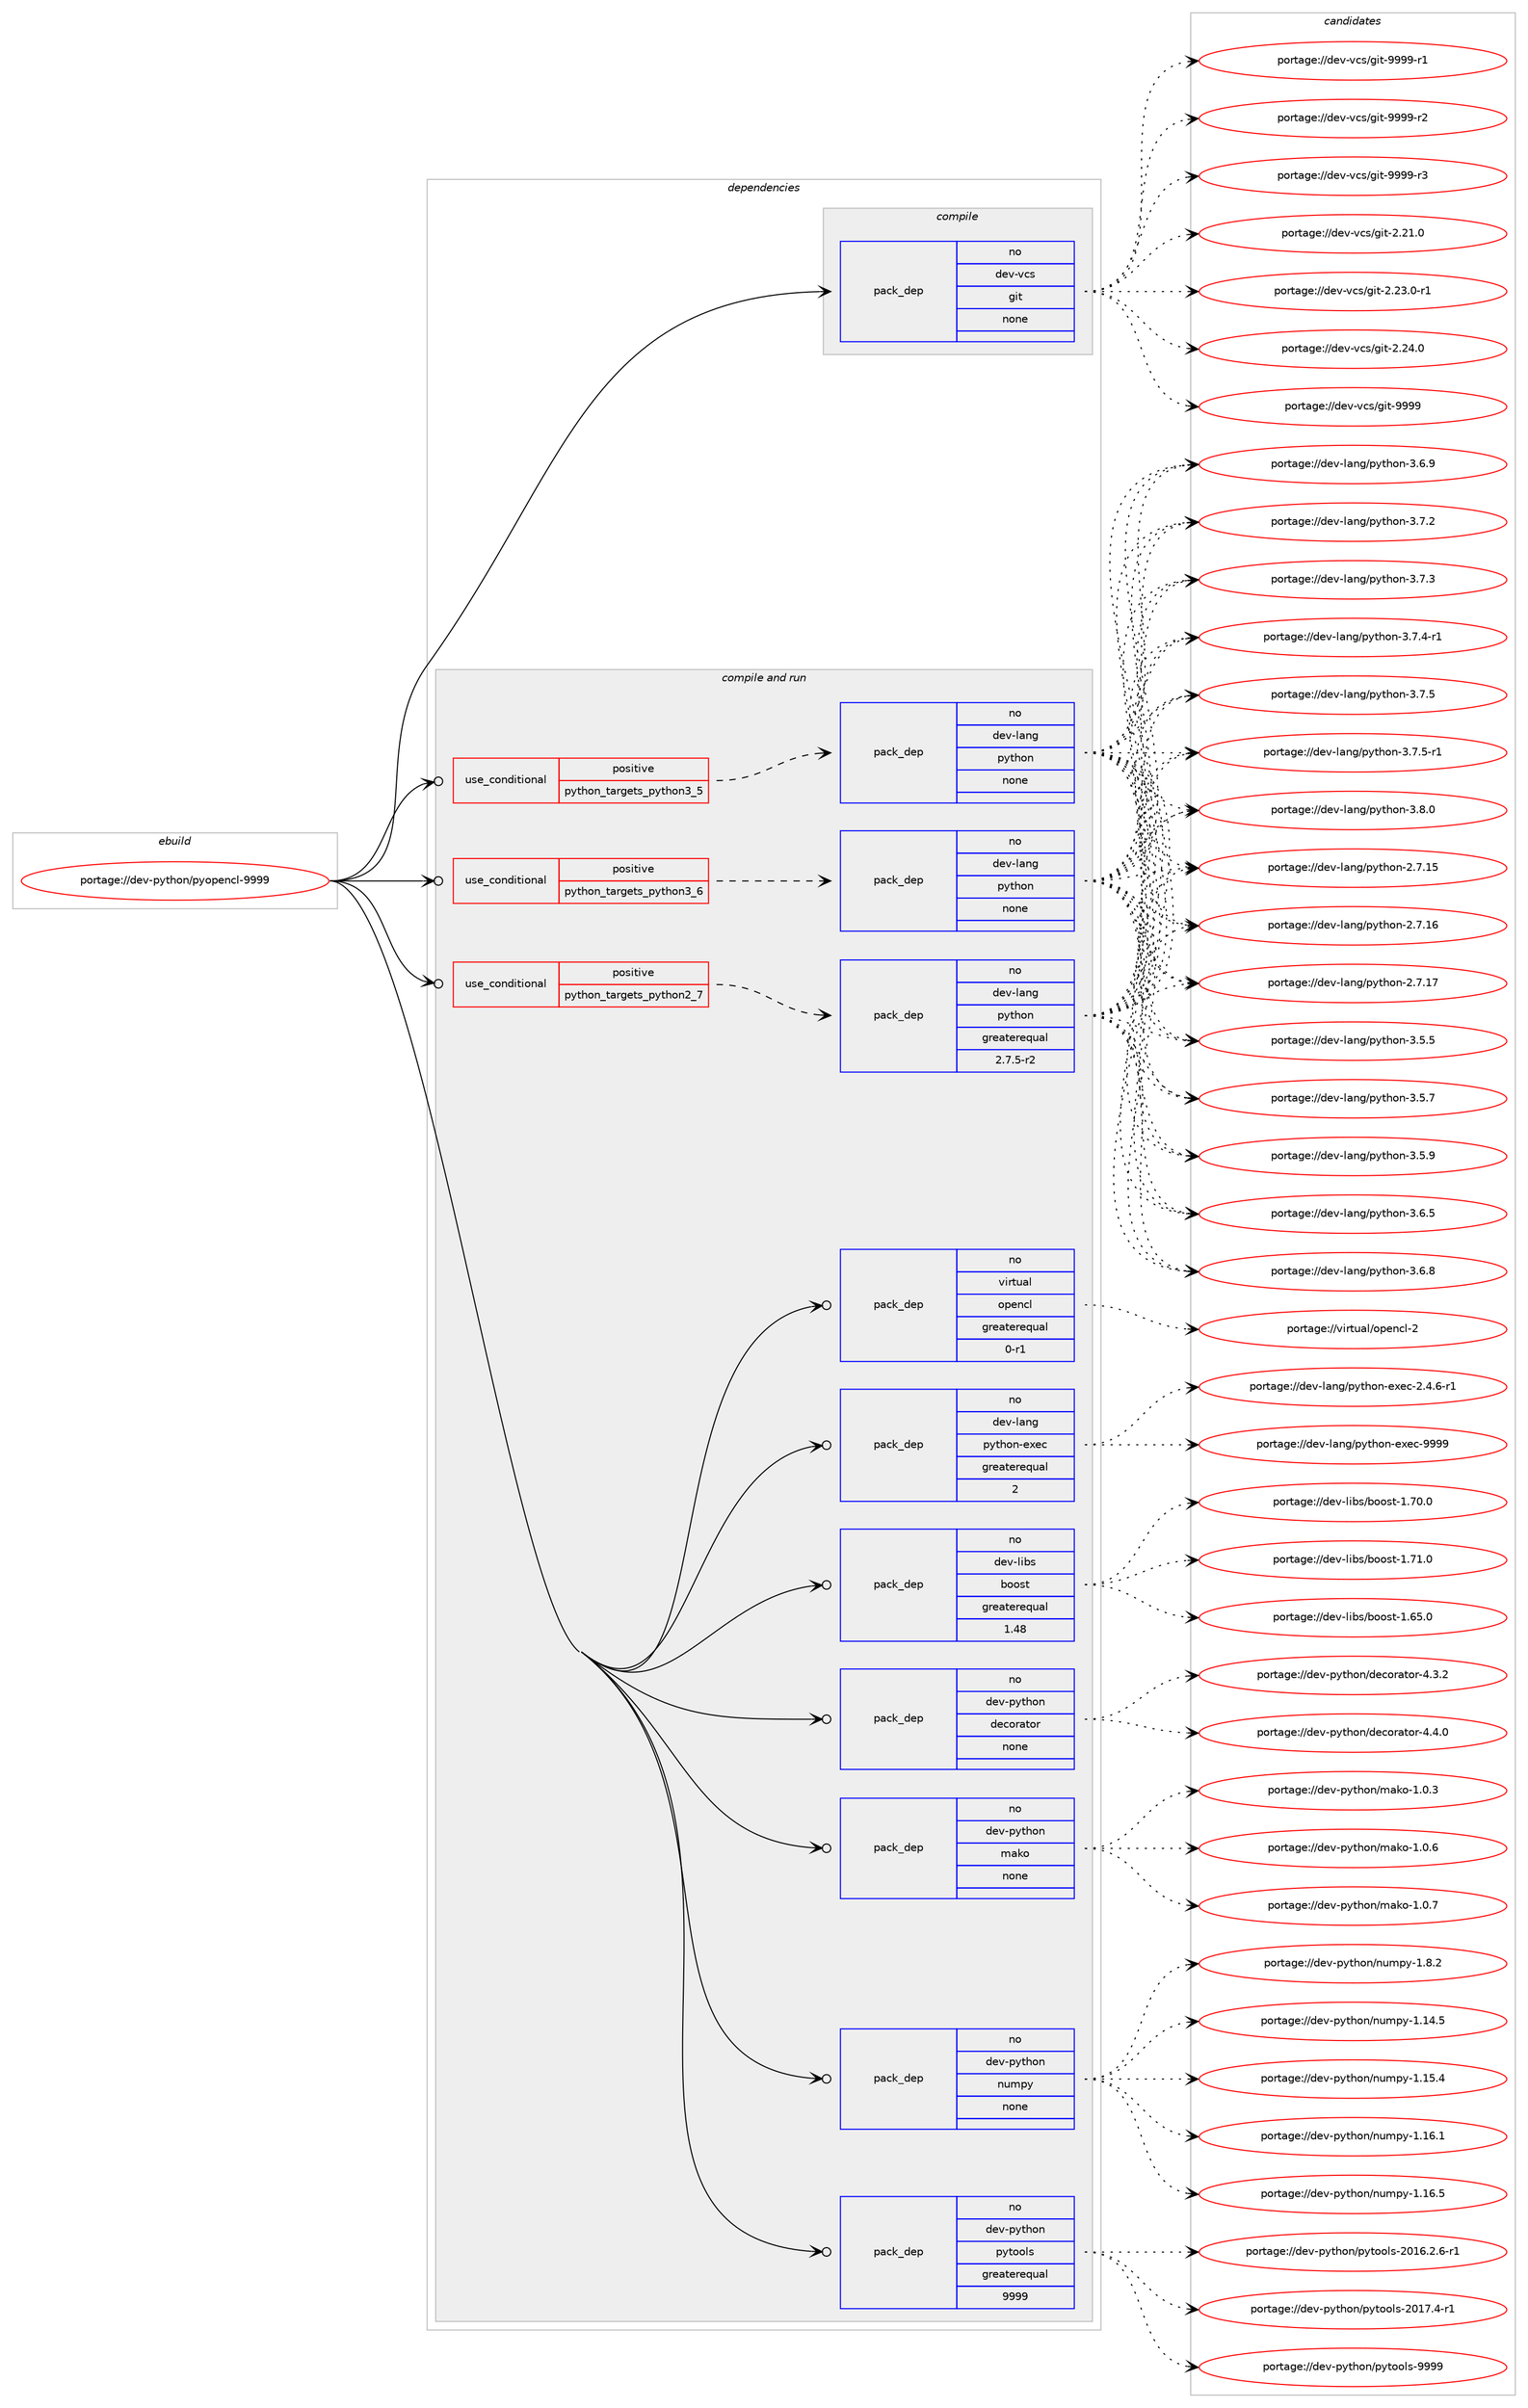 digraph prolog {

# *************
# Graph options
# *************

newrank=true;
concentrate=true;
compound=true;
graph [rankdir=LR,fontname=Helvetica,fontsize=10,ranksep=1.5];#, ranksep=2.5, nodesep=0.2];
edge  [arrowhead=vee];
node  [fontname=Helvetica,fontsize=10];

# **********
# The ebuild
# **********

subgraph cluster_leftcol {
color=gray;
rank=same;
label=<<i>ebuild</i>>;
id [label="portage://dev-python/pyopencl-9999", color=red, width=4, href="../dev-python/pyopencl-9999.svg"];
}

# ****************
# The dependencies
# ****************

subgraph cluster_midcol {
color=gray;
label=<<i>dependencies</i>>;
subgraph cluster_compile {
fillcolor="#eeeeee";
style=filled;
label=<<i>compile</i>>;
subgraph pack123284 {
dependency162331 [label=<<TABLE BORDER="0" CELLBORDER="1" CELLSPACING="0" CELLPADDING="4" WIDTH="220"><TR><TD ROWSPAN="6" CELLPADDING="30">pack_dep</TD></TR><TR><TD WIDTH="110">no</TD></TR><TR><TD>dev-vcs</TD></TR><TR><TD>git</TD></TR><TR><TD>none</TD></TR><TR><TD></TD></TR></TABLE>>, shape=none, color=blue];
}
id:e -> dependency162331:w [weight=20,style="solid",arrowhead="vee"];
}
subgraph cluster_compileandrun {
fillcolor="#eeeeee";
style=filled;
label=<<i>compile and run</i>>;
subgraph cond35677 {
dependency162332 [label=<<TABLE BORDER="0" CELLBORDER="1" CELLSPACING="0" CELLPADDING="4"><TR><TD ROWSPAN="3" CELLPADDING="10">use_conditional</TD></TR><TR><TD>positive</TD></TR><TR><TD>python_targets_python2_7</TD></TR></TABLE>>, shape=none, color=red];
subgraph pack123285 {
dependency162333 [label=<<TABLE BORDER="0" CELLBORDER="1" CELLSPACING="0" CELLPADDING="4" WIDTH="220"><TR><TD ROWSPAN="6" CELLPADDING="30">pack_dep</TD></TR><TR><TD WIDTH="110">no</TD></TR><TR><TD>dev-lang</TD></TR><TR><TD>python</TD></TR><TR><TD>greaterequal</TD></TR><TR><TD>2.7.5-r2</TD></TR></TABLE>>, shape=none, color=blue];
}
dependency162332:e -> dependency162333:w [weight=20,style="dashed",arrowhead="vee"];
}
id:e -> dependency162332:w [weight=20,style="solid",arrowhead="odotvee"];
subgraph cond35678 {
dependency162334 [label=<<TABLE BORDER="0" CELLBORDER="1" CELLSPACING="0" CELLPADDING="4"><TR><TD ROWSPAN="3" CELLPADDING="10">use_conditional</TD></TR><TR><TD>positive</TD></TR><TR><TD>python_targets_python3_5</TD></TR></TABLE>>, shape=none, color=red];
subgraph pack123286 {
dependency162335 [label=<<TABLE BORDER="0" CELLBORDER="1" CELLSPACING="0" CELLPADDING="4" WIDTH="220"><TR><TD ROWSPAN="6" CELLPADDING="30">pack_dep</TD></TR><TR><TD WIDTH="110">no</TD></TR><TR><TD>dev-lang</TD></TR><TR><TD>python</TD></TR><TR><TD>none</TD></TR><TR><TD></TD></TR></TABLE>>, shape=none, color=blue];
}
dependency162334:e -> dependency162335:w [weight=20,style="dashed",arrowhead="vee"];
}
id:e -> dependency162334:w [weight=20,style="solid",arrowhead="odotvee"];
subgraph cond35679 {
dependency162336 [label=<<TABLE BORDER="0" CELLBORDER="1" CELLSPACING="0" CELLPADDING="4"><TR><TD ROWSPAN="3" CELLPADDING="10">use_conditional</TD></TR><TR><TD>positive</TD></TR><TR><TD>python_targets_python3_6</TD></TR></TABLE>>, shape=none, color=red];
subgraph pack123287 {
dependency162337 [label=<<TABLE BORDER="0" CELLBORDER="1" CELLSPACING="0" CELLPADDING="4" WIDTH="220"><TR><TD ROWSPAN="6" CELLPADDING="30">pack_dep</TD></TR><TR><TD WIDTH="110">no</TD></TR><TR><TD>dev-lang</TD></TR><TR><TD>python</TD></TR><TR><TD>none</TD></TR><TR><TD></TD></TR></TABLE>>, shape=none, color=blue];
}
dependency162336:e -> dependency162337:w [weight=20,style="dashed",arrowhead="vee"];
}
id:e -> dependency162336:w [weight=20,style="solid",arrowhead="odotvee"];
subgraph pack123288 {
dependency162338 [label=<<TABLE BORDER="0" CELLBORDER="1" CELLSPACING="0" CELLPADDING="4" WIDTH="220"><TR><TD ROWSPAN="6" CELLPADDING="30">pack_dep</TD></TR><TR><TD WIDTH="110">no</TD></TR><TR><TD>dev-lang</TD></TR><TR><TD>python-exec</TD></TR><TR><TD>greaterequal</TD></TR><TR><TD>2</TD></TR></TABLE>>, shape=none, color=blue];
}
id:e -> dependency162338:w [weight=20,style="solid",arrowhead="odotvee"];
subgraph pack123289 {
dependency162339 [label=<<TABLE BORDER="0" CELLBORDER="1" CELLSPACING="0" CELLPADDING="4" WIDTH="220"><TR><TD ROWSPAN="6" CELLPADDING="30">pack_dep</TD></TR><TR><TD WIDTH="110">no</TD></TR><TR><TD>dev-libs</TD></TR><TR><TD>boost</TD></TR><TR><TD>greaterequal</TD></TR><TR><TD>1.48</TD></TR></TABLE>>, shape=none, color=blue];
}
id:e -> dependency162339:w [weight=20,style="solid",arrowhead="odotvee"];
subgraph pack123290 {
dependency162340 [label=<<TABLE BORDER="0" CELLBORDER="1" CELLSPACING="0" CELLPADDING="4" WIDTH="220"><TR><TD ROWSPAN="6" CELLPADDING="30">pack_dep</TD></TR><TR><TD WIDTH="110">no</TD></TR><TR><TD>dev-python</TD></TR><TR><TD>decorator</TD></TR><TR><TD>none</TD></TR><TR><TD></TD></TR></TABLE>>, shape=none, color=blue];
}
id:e -> dependency162340:w [weight=20,style="solid",arrowhead="odotvee"];
subgraph pack123291 {
dependency162341 [label=<<TABLE BORDER="0" CELLBORDER="1" CELLSPACING="0" CELLPADDING="4" WIDTH="220"><TR><TD ROWSPAN="6" CELLPADDING="30">pack_dep</TD></TR><TR><TD WIDTH="110">no</TD></TR><TR><TD>dev-python</TD></TR><TR><TD>mako</TD></TR><TR><TD>none</TD></TR><TR><TD></TD></TR></TABLE>>, shape=none, color=blue];
}
id:e -> dependency162341:w [weight=20,style="solid",arrowhead="odotvee"];
subgraph pack123292 {
dependency162342 [label=<<TABLE BORDER="0" CELLBORDER="1" CELLSPACING="0" CELLPADDING="4" WIDTH="220"><TR><TD ROWSPAN="6" CELLPADDING="30">pack_dep</TD></TR><TR><TD WIDTH="110">no</TD></TR><TR><TD>dev-python</TD></TR><TR><TD>numpy</TD></TR><TR><TD>none</TD></TR><TR><TD></TD></TR></TABLE>>, shape=none, color=blue];
}
id:e -> dependency162342:w [weight=20,style="solid",arrowhead="odotvee"];
subgraph pack123293 {
dependency162343 [label=<<TABLE BORDER="0" CELLBORDER="1" CELLSPACING="0" CELLPADDING="4" WIDTH="220"><TR><TD ROWSPAN="6" CELLPADDING="30">pack_dep</TD></TR><TR><TD WIDTH="110">no</TD></TR><TR><TD>dev-python</TD></TR><TR><TD>pytools</TD></TR><TR><TD>greaterequal</TD></TR><TR><TD>9999</TD></TR></TABLE>>, shape=none, color=blue];
}
id:e -> dependency162343:w [weight=20,style="solid",arrowhead="odotvee"];
subgraph pack123294 {
dependency162344 [label=<<TABLE BORDER="0" CELLBORDER="1" CELLSPACING="0" CELLPADDING="4" WIDTH="220"><TR><TD ROWSPAN="6" CELLPADDING="30">pack_dep</TD></TR><TR><TD WIDTH="110">no</TD></TR><TR><TD>virtual</TD></TR><TR><TD>opencl</TD></TR><TR><TD>greaterequal</TD></TR><TR><TD>0-r1</TD></TR></TABLE>>, shape=none, color=blue];
}
id:e -> dependency162344:w [weight=20,style="solid",arrowhead="odotvee"];
}
subgraph cluster_run {
fillcolor="#eeeeee";
style=filled;
label=<<i>run</i>>;
}
}

# **************
# The candidates
# **************

subgraph cluster_choices {
rank=same;
color=gray;
label=<<i>candidates</i>>;

subgraph choice123284 {
color=black;
nodesep=1;
choiceportage10010111845118991154710310511645504650494648 [label="portage://dev-vcs/git-2.21.0", color=red, width=4,href="../dev-vcs/git-2.21.0.svg"];
choiceportage100101118451189911547103105116455046505146484511449 [label="portage://dev-vcs/git-2.23.0-r1", color=red, width=4,href="../dev-vcs/git-2.23.0-r1.svg"];
choiceportage10010111845118991154710310511645504650524648 [label="portage://dev-vcs/git-2.24.0", color=red, width=4,href="../dev-vcs/git-2.24.0.svg"];
choiceportage1001011184511899115471031051164557575757 [label="portage://dev-vcs/git-9999", color=red, width=4,href="../dev-vcs/git-9999.svg"];
choiceportage10010111845118991154710310511645575757574511449 [label="portage://dev-vcs/git-9999-r1", color=red, width=4,href="../dev-vcs/git-9999-r1.svg"];
choiceportage10010111845118991154710310511645575757574511450 [label="portage://dev-vcs/git-9999-r2", color=red, width=4,href="../dev-vcs/git-9999-r2.svg"];
choiceportage10010111845118991154710310511645575757574511451 [label="portage://dev-vcs/git-9999-r3", color=red, width=4,href="../dev-vcs/git-9999-r3.svg"];
dependency162331:e -> choiceportage10010111845118991154710310511645504650494648:w [style=dotted,weight="100"];
dependency162331:e -> choiceportage100101118451189911547103105116455046505146484511449:w [style=dotted,weight="100"];
dependency162331:e -> choiceportage10010111845118991154710310511645504650524648:w [style=dotted,weight="100"];
dependency162331:e -> choiceportage1001011184511899115471031051164557575757:w [style=dotted,weight="100"];
dependency162331:e -> choiceportage10010111845118991154710310511645575757574511449:w [style=dotted,weight="100"];
dependency162331:e -> choiceportage10010111845118991154710310511645575757574511450:w [style=dotted,weight="100"];
dependency162331:e -> choiceportage10010111845118991154710310511645575757574511451:w [style=dotted,weight="100"];
}
subgraph choice123285 {
color=black;
nodesep=1;
choiceportage10010111845108971101034711212111610411111045504655464953 [label="portage://dev-lang/python-2.7.15", color=red, width=4,href="../dev-lang/python-2.7.15.svg"];
choiceportage10010111845108971101034711212111610411111045504655464954 [label="portage://dev-lang/python-2.7.16", color=red, width=4,href="../dev-lang/python-2.7.16.svg"];
choiceportage10010111845108971101034711212111610411111045504655464955 [label="portage://dev-lang/python-2.7.17", color=red, width=4,href="../dev-lang/python-2.7.17.svg"];
choiceportage100101118451089711010347112121116104111110455146534653 [label="portage://dev-lang/python-3.5.5", color=red, width=4,href="../dev-lang/python-3.5.5.svg"];
choiceportage100101118451089711010347112121116104111110455146534655 [label="portage://dev-lang/python-3.5.7", color=red, width=4,href="../dev-lang/python-3.5.7.svg"];
choiceportage100101118451089711010347112121116104111110455146534657 [label="portage://dev-lang/python-3.5.9", color=red, width=4,href="../dev-lang/python-3.5.9.svg"];
choiceportage100101118451089711010347112121116104111110455146544653 [label="portage://dev-lang/python-3.6.5", color=red, width=4,href="../dev-lang/python-3.6.5.svg"];
choiceportage100101118451089711010347112121116104111110455146544656 [label="portage://dev-lang/python-3.6.8", color=red, width=4,href="../dev-lang/python-3.6.8.svg"];
choiceportage100101118451089711010347112121116104111110455146544657 [label="portage://dev-lang/python-3.6.9", color=red, width=4,href="../dev-lang/python-3.6.9.svg"];
choiceportage100101118451089711010347112121116104111110455146554650 [label="portage://dev-lang/python-3.7.2", color=red, width=4,href="../dev-lang/python-3.7.2.svg"];
choiceportage100101118451089711010347112121116104111110455146554651 [label="portage://dev-lang/python-3.7.3", color=red, width=4,href="../dev-lang/python-3.7.3.svg"];
choiceportage1001011184510897110103471121211161041111104551465546524511449 [label="portage://dev-lang/python-3.7.4-r1", color=red, width=4,href="../dev-lang/python-3.7.4-r1.svg"];
choiceportage100101118451089711010347112121116104111110455146554653 [label="portage://dev-lang/python-3.7.5", color=red, width=4,href="../dev-lang/python-3.7.5.svg"];
choiceportage1001011184510897110103471121211161041111104551465546534511449 [label="portage://dev-lang/python-3.7.5-r1", color=red, width=4,href="../dev-lang/python-3.7.5-r1.svg"];
choiceportage100101118451089711010347112121116104111110455146564648 [label="portage://dev-lang/python-3.8.0", color=red, width=4,href="../dev-lang/python-3.8.0.svg"];
dependency162333:e -> choiceportage10010111845108971101034711212111610411111045504655464953:w [style=dotted,weight="100"];
dependency162333:e -> choiceportage10010111845108971101034711212111610411111045504655464954:w [style=dotted,weight="100"];
dependency162333:e -> choiceportage10010111845108971101034711212111610411111045504655464955:w [style=dotted,weight="100"];
dependency162333:e -> choiceportage100101118451089711010347112121116104111110455146534653:w [style=dotted,weight="100"];
dependency162333:e -> choiceportage100101118451089711010347112121116104111110455146534655:w [style=dotted,weight="100"];
dependency162333:e -> choiceportage100101118451089711010347112121116104111110455146534657:w [style=dotted,weight="100"];
dependency162333:e -> choiceportage100101118451089711010347112121116104111110455146544653:w [style=dotted,weight="100"];
dependency162333:e -> choiceportage100101118451089711010347112121116104111110455146544656:w [style=dotted,weight="100"];
dependency162333:e -> choiceportage100101118451089711010347112121116104111110455146544657:w [style=dotted,weight="100"];
dependency162333:e -> choiceportage100101118451089711010347112121116104111110455146554650:w [style=dotted,weight="100"];
dependency162333:e -> choiceportage100101118451089711010347112121116104111110455146554651:w [style=dotted,weight="100"];
dependency162333:e -> choiceportage1001011184510897110103471121211161041111104551465546524511449:w [style=dotted,weight="100"];
dependency162333:e -> choiceportage100101118451089711010347112121116104111110455146554653:w [style=dotted,weight="100"];
dependency162333:e -> choiceportage1001011184510897110103471121211161041111104551465546534511449:w [style=dotted,weight="100"];
dependency162333:e -> choiceportage100101118451089711010347112121116104111110455146564648:w [style=dotted,weight="100"];
}
subgraph choice123286 {
color=black;
nodesep=1;
choiceportage10010111845108971101034711212111610411111045504655464953 [label="portage://dev-lang/python-2.7.15", color=red, width=4,href="../dev-lang/python-2.7.15.svg"];
choiceportage10010111845108971101034711212111610411111045504655464954 [label="portage://dev-lang/python-2.7.16", color=red, width=4,href="../dev-lang/python-2.7.16.svg"];
choiceportage10010111845108971101034711212111610411111045504655464955 [label="portage://dev-lang/python-2.7.17", color=red, width=4,href="../dev-lang/python-2.7.17.svg"];
choiceportage100101118451089711010347112121116104111110455146534653 [label="portage://dev-lang/python-3.5.5", color=red, width=4,href="../dev-lang/python-3.5.5.svg"];
choiceportage100101118451089711010347112121116104111110455146534655 [label="portage://dev-lang/python-3.5.7", color=red, width=4,href="../dev-lang/python-3.5.7.svg"];
choiceportage100101118451089711010347112121116104111110455146534657 [label="portage://dev-lang/python-3.5.9", color=red, width=4,href="../dev-lang/python-3.5.9.svg"];
choiceportage100101118451089711010347112121116104111110455146544653 [label="portage://dev-lang/python-3.6.5", color=red, width=4,href="../dev-lang/python-3.6.5.svg"];
choiceportage100101118451089711010347112121116104111110455146544656 [label="portage://dev-lang/python-3.6.8", color=red, width=4,href="../dev-lang/python-3.6.8.svg"];
choiceportage100101118451089711010347112121116104111110455146544657 [label="portage://dev-lang/python-3.6.9", color=red, width=4,href="../dev-lang/python-3.6.9.svg"];
choiceportage100101118451089711010347112121116104111110455146554650 [label="portage://dev-lang/python-3.7.2", color=red, width=4,href="../dev-lang/python-3.7.2.svg"];
choiceportage100101118451089711010347112121116104111110455146554651 [label="portage://dev-lang/python-3.7.3", color=red, width=4,href="../dev-lang/python-3.7.3.svg"];
choiceportage1001011184510897110103471121211161041111104551465546524511449 [label="portage://dev-lang/python-3.7.4-r1", color=red, width=4,href="../dev-lang/python-3.7.4-r1.svg"];
choiceportage100101118451089711010347112121116104111110455146554653 [label="portage://dev-lang/python-3.7.5", color=red, width=4,href="../dev-lang/python-3.7.5.svg"];
choiceportage1001011184510897110103471121211161041111104551465546534511449 [label="portage://dev-lang/python-3.7.5-r1", color=red, width=4,href="../dev-lang/python-3.7.5-r1.svg"];
choiceportage100101118451089711010347112121116104111110455146564648 [label="portage://dev-lang/python-3.8.0", color=red, width=4,href="../dev-lang/python-3.8.0.svg"];
dependency162335:e -> choiceportage10010111845108971101034711212111610411111045504655464953:w [style=dotted,weight="100"];
dependency162335:e -> choiceportage10010111845108971101034711212111610411111045504655464954:w [style=dotted,weight="100"];
dependency162335:e -> choiceportage10010111845108971101034711212111610411111045504655464955:w [style=dotted,weight="100"];
dependency162335:e -> choiceportage100101118451089711010347112121116104111110455146534653:w [style=dotted,weight="100"];
dependency162335:e -> choiceportage100101118451089711010347112121116104111110455146534655:w [style=dotted,weight="100"];
dependency162335:e -> choiceportage100101118451089711010347112121116104111110455146534657:w [style=dotted,weight="100"];
dependency162335:e -> choiceportage100101118451089711010347112121116104111110455146544653:w [style=dotted,weight="100"];
dependency162335:e -> choiceportage100101118451089711010347112121116104111110455146544656:w [style=dotted,weight="100"];
dependency162335:e -> choiceportage100101118451089711010347112121116104111110455146544657:w [style=dotted,weight="100"];
dependency162335:e -> choiceportage100101118451089711010347112121116104111110455146554650:w [style=dotted,weight="100"];
dependency162335:e -> choiceportage100101118451089711010347112121116104111110455146554651:w [style=dotted,weight="100"];
dependency162335:e -> choiceportage1001011184510897110103471121211161041111104551465546524511449:w [style=dotted,weight="100"];
dependency162335:e -> choiceportage100101118451089711010347112121116104111110455146554653:w [style=dotted,weight="100"];
dependency162335:e -> choiceportage1001011184510897110103471121211161041111104551465546534511449:w [style=dotted,weight="100"];
dependency162335:e -> choiceportage100101118451089711010347112121116104111110455146564648:w [style=dotted,weight="100"];
}
subgraph choice123287 {
color=black;
nodesep=1;
choiceportage10010111845108971101034711212111610411111045504655464953 [label="portage://dev-lang/python-2.7.15", color=red, width=4,href="../dev-lang/python-2.7.15.svg"];
choiceportage10010111845108971101034711212111610411111045504655464954 [label="portage://dev-lang/python-2.7.16", color=red, width=4,href="../dev-lang/python-2.7.16.svg"];
choiceportage10010111845108971101034711212111610411111045504655464955 [label="portage://dev-lang/python-2.7.17", color=red, width=4,href="../dev-lang/python-2.7.17.svg"];
choiceportage100101118451089711010347112121116104111110455146534653 [label="portage://dev-lang/python-3.5.5", color=red, width=4,href="../dev-lang/python-3.5.5.svg"];
choiceportage100101118451089711010347112121116104111110455146534655 [label="portage://dev-lang/python-3.5.7", color=red, width=4,href="../dev-lang/python-3.5.7.svg"];
choiceportage100101118451089711010347112121116104111110455146534657 [label="portage://dev-lang/python-3.5.9", color=red, width=4,href="../dev-lang/python-3.5.9.svg"];
choiceportage100101118451089711010347112121116104111110455146544653 [label="portage://dev-lang/python-3.6.5", color=red, width=4,href="../dev-lang/python-3.6.5.svg"];
choiceportage100101118451089711010347112121116104111110455146544656 [label="portage://dev-lang/python-3.6.8", color=red, width=4,href="../dev-lang/python-3.6.8.svg"];
choiceportage100101118451089711010347112121116104111110455146544657 [label="portage://dev-lang/python-3.6.9", color=red, width=4,href="../dev-lang/python-3.6.9.svg"];
choiceportage100101118451089711010347112121116104111110455146554650 [label="portage://dev-lang/python-3.7.2", color=red, width=4,href="../dev-lang/python-3.7.2.svg"];
choiceportage100101118451089711010347112121116104111110455146554651 [label="portage://dev-lang/python-3.7.3", color=red, width=4,href="../dev-lang/python-3.7.3.svg"];
choiceportage1001011184510897110103471121211161041111104551465546524511449 [label="portage://dev-lang/python-3.7.4-r1", color=red, width=4,href="../dev-lang/python-3.7.4-r1.svg"];
choiceportage100101118451089711010347112121116104111110455146554653 [label="portage://dev-lang/python-3.7.5", color=red, width=4,href="../dev-lang/python-3.7.5.svg"];
choiceportage1001011184510897110103471121211161041111104551465546534511449 [label="portage://dev-lang/python-3.7.5-r1", color=red, width=4,href="../dev-lang/python-3.7.5-r1.svg"];
choiceportage100101118451089711010347112121116104111110455146564648 [label="portage://dev-lang/python-3.8.0", color=red, width=4,href="../dev-lang/python-3.8.0.svg"];
dependency162337:e -> choiceportage10010111845108971101034711212111610411111045504655464953:w [style=dotted,weight="100"];
dependency162337:e -> choiceportage10010111845108971101034711212111610411111045504655464954:w [style=dotted,weight="100"];
dependency162337:e -> choiceportage10010111845108971101034711212111610411111045504655464955:w [style=dotted,weight="100"];
dependency162337:e -> choiceportage100101118451089711010347112121116104111110455146534653:w [style=dotted,weight="100"];
dependency162337:e -> choiceportage100101118451089711010347112121116104111110455146534655:w [style=dotted,weight="100"];
dependency162337:e -> choiceportage100101118451089711010347112121116104111110455146534657:w [style=dotted,weight="100"];
dependency162337:e -> choiceportage100101118451089711010347112121116104111110455146544653:w [style=dotted,weight="100"];
dependency162337:e -> choiceportage100101118451089711010347112121116104111110455146544656:w [style=dotted,weight="100"];
dependency162337:e -> choiceportage100101118451089711010347112121116104111110455146544657:w [style=dotted,weight="100"];
dependency162337:e -> choiceportage100101118451089711010347112121116104111110455146554650:w [style=dotted,weight="100"];
dependency162337:e -> choiceportage100101118451089711010347112121116104111110455146554651:w [style=dotted,weight="100"];
dependency162337:e -> choiceportage1001011184510897110103471121211161041111104551465546524511449:w [style=dotted,weight="100"];
dependency162337:e -> choiceportage100101118451089711010347112121116104111110455146554653:w [style=dotted,weight="100"];
dependency162337:e -> choiceportage1001011184510897110103471121211161041111104551465546534511449:w [style=dotted,weight="100"];
dependency162337:e -> choiceportage100101118451089711010347112121116104111110455146564648:w [style=dotted,weight="100"];
}
subgraph choice123288 {
color=black;
nodesep=1;
choiceportage10010111845108971101034711212111610411111045101120101994550465246544511449 [label="portage://dev-lang/python-exec-2.4.6-r1", color=red, width=4,href="../dev-lang/python-exec-2.4.6-r1.svg"];
choiceportage10010111845108971101034711212111610411111045101120101994557575757 [label="portage://dev-lang/python-exec-9999", color=red, width=4,href="../dev-lang/python-exec-9999.svg"];
dependency162338:e -> choiceportage10010111845108971101034711212111610411111045101120101994550465246544511449:w [style=dotted,weight="100"];
dependency162338:e -> choiceportage10010111845108971101034711212111610411111045101120101994557575757:w [style=dotted,weight="100"];
}
subgraph choice123289 {
color=black;
nodesep=1;
choiceportage1001011184510810598115479811111111511645494654534648 [label="portage://dev-libs/boost-1.65.0", color=red, width=4,href="../dev-libs/boost-1.65.0.svg"];
choiceportage1001011184510810598115479811111111511645494655484648 [label="portage://dev-libs/boost-1.70.0", color=red, width=4,href="../dev-libs/boost-1.70.0.svg"];
choiceportage1001011184510810598115479811111111511645494655494648 [label="portage://dev-libs/boost-1.71.0", color=red, width=4,href="../dev-libs/boost-1.71.0.svg"];
dependency162339:e -> choiceportage1001011184510810598115479811111111511645494654534648:w [style=dotted,weight="100"];
dependency162339:e -> choiceportage1001011184510810598115479811111111511645494655484648:w [style=dotted,weight="100"];
dependency162339:e -> choiceportage1001011184510810598115479811111111511645494655494648:w [style=dotted,weight="100"];
}
subgraph choice123290 {
color=black;
nodesep=1;
choiceportage10010111845112121116104111110471001019911111497116111114455246514650 [label="portage://dev-python/decorator-4.3.2", color=red, width=4,href="../dev-python/decorator-4.3.2.svg"];
choiceportage10010111845112121116104111110471001019911111497116111114455246524648 [label="portage://dev-python/decorator-4.4.0", color=red, width=4,href="../dev-python/decorator-4.4.0.svg"];
dependency162340:e -> choiceportage10010111845112121116104111110471001019911111497116111114455246514650:w [style=dotted,weight="100"];
dependency162340:e -> choiceportage10010111845112121116104111110471001019911111497116111114455246524648:w [style=dotted,weight="100"];
}
subgraph choice123291 {
color=black;
nodesep=1;
choiceportage100101118451121211161041111104710997107111454946484651 [label="portage://dev-python/mako-1.0.3", color=red, width=4,href="../dev-python/mako-1.0.3.svg"];
choiceportage100101118451121211161041111104710997107111454946484654 [label="portage://dev-python/mako-1.0.6", color=red, width=4,href="../dev-python/mako-1.0.6.svg"];
choiceportage100101118451121211161041111104710997107111454946484655 [label="portage://dev-python/mako-1.0.7", color=red, width=4,href="../dev-python/mako-1.0.7.svg"];
dependency162341:e -> choiceportage100101118451121211161041111104710997107111454946484651:w [style=dotted,weight="100"];
dependency162341:e -> choiceportage100101118451121211161041111104710997107111454946484654:w [style=dotted,weight="100"];
dependency162341:e -> choiceportage100101118451121211161041111104710997107111454946484655:w [style=dotted,weight="100"];
}
subgraph choice123292 {
color=black;
nodesep=1;
choiceportage100101118451121211161041111104711011710911212145494649524653 [label="portage://dev-python/numpy-1.14.5", color=red, width=4,href="../dev-python/numpy-1.14.5.svg"];
choiceportage100101118451121211161041111104711011710911212145494649534652 [label="portage://dev-python/numpy-1.15.4", color=red, width=4,href="../dev-python/numpy-1.15.4.svg"];
choiceportage100101118451121211161041111104711011710911212145494649544649 [label="portage://dev-python/numpy-1.16.1", color=red, width=4,href="../dev-python/numpy-1.16.1.svg"];
choiceportage100101118451121211161041111104711011710911212145494649544653 [label="portage://dev-python/numpy-1.16.5", color=red, width=4,href="../dev-python/numpy-1.16.5.svg"];
choiceportage1001011184511212111610411111047110117109112121454946564650 [label="portage://dev-python/numpy-1.8.2", color=red, width=4,href="../dev-python/numpy-1.8.2.svg"];
dependency162342:e -> choiceportage100101118451121211161041111104711011710911212145494649524653:w [style=dotted,weight="100"];
dependency162342:e -> choiceportage100101118451121211161041111104711011710911212145494649534652:w [style=dotted,weight="100"];
dependency162342:e -> choiceportage100101118451121211161041111104711011710911212145494649544649:w [style=dotted,weight="100"];
dependency162342:e -> choiceportage100101118451121211161041111104711011710911212145494649544653:w [style=dotted,weight="100"];
dependency162342:e -> choiceportage1001011184511212111610411111047110117109112121454946564650:w [style=dotted,weight="100"];
}
subgraph choice123293 {
color=black;
nodesep=1;
choiceportage10010111845112121116104111110471121211161111111081154550484954465046544511449 [label="portage://dev-python/pytools-2016.2.6-r1", color=red, width=4,href="../dev-python/pytools-2016.2.6-r1.svg"];
choiceportage1001011184511212111610411111047112121116111111108115455048495546524511449 [label="portage://dev-python/pytools-2017.4-r1", color=red, width=4,href="../dev-python/pytools-2017.4-r1.svg"];
choiceportage10010111845112121116104111110471121211161111111081154557575757 [label="portage://dev-python/pytools-9999", color=red, width=4,href="../dev-python/pytools-9999.svg"];
dependency162343:e -> choiceportage10010111845112121116104111110471121211161111111081154550484954465046544511449:w [style=dotted,weight="100"];
dependency162343:e -> choiceportage1001011184511212111610411111047112121116111111108115455048495546524511449:w [style=dotted,weight="100"];
dependency162343:e -> choiceportage10010111845112121116104111110471121211161111111081154557575757:w [style=dotted,weight="100"];
}
subgraph choice123294 {
color=black;
nodesep=1;
choiceportage1181051141161179710847111112101110991084550 [label="portage://virtual/opencl-2", color=red, width=4,href="../virtual/opencl-2.svg"];
dependency162344:e -> choiceportage1181051141161179710847111112101110991084550:w [style=dotted,weight="100"];
}
}

}
